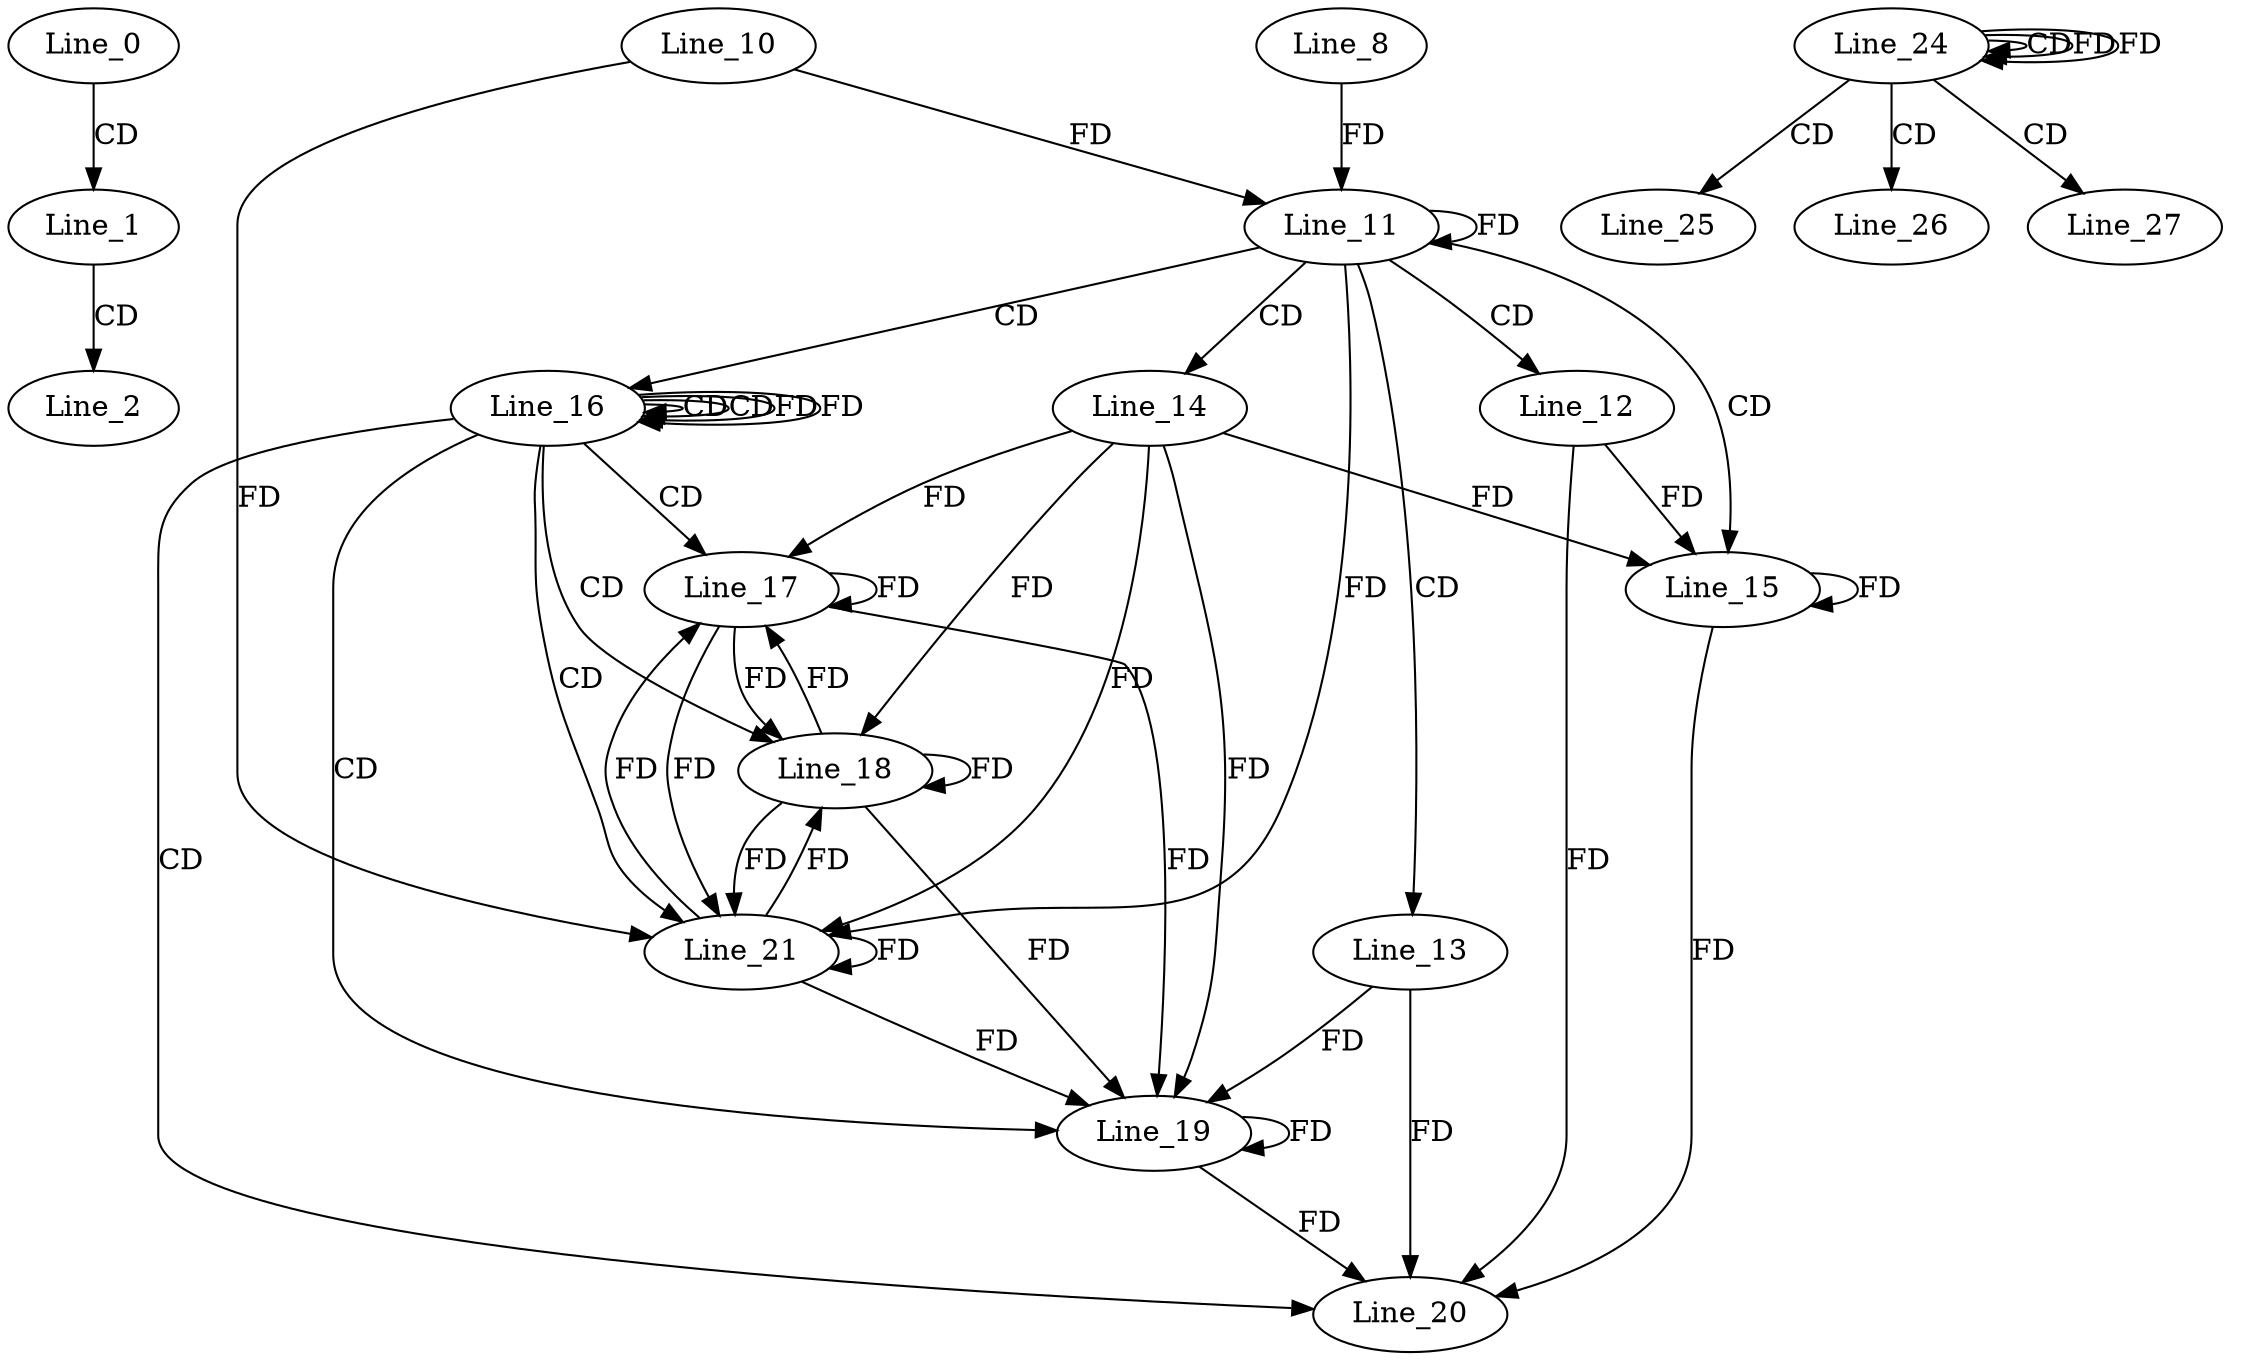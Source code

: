 digraph G {
  Line_0;
  Line_1;
  Line_2;
  Line_11;
  Line_10;
  Line_11;
  Line_8;
  Line_11;
  Line_12;
  Line_13;
  Line_14;
  Line_15;
  Line_15;
  Line_16;
  Line_16;
  Line_16;
  Line_17;
  Line_17;
  Line_18;
  Line_18;
  Line_19;
  Line_19;
  Line_20;
  Line_21;
  Line_24;
  Line_24;
  Line_24;
  Line_25;
  Line_26;
  Line_27;
  Line_0 -> Line_1 [ label="CD" ];
  Line_1 -> Line_2 [ label="CD" ];
  Line_11 -> Line_11 [ label="FD" ];
  Line_10 -> Line_11 [ label="FD" ];
  Line_8 -> Line_11 [ label="FD" ];
  Line_11 -> Line_12 [ label="CD" ];
  Line_11 -> Line_13 [ label="CD" ];
  Line_11 -> Line_14 [ label="CD" ];
  Line_11 -> Line_15 [ label="CD" ];
  Line_12 -> Line_15 [ label="FD" ];
  Line_15 -> Line_15 [ label="FD" ];
  Line_14 -> Line_15 [ label="FD" ];
  Line_11 -> Line_16 [ label="CD" ];
  Line_16 -> Line_16 [ label="CD" ];
  Line_16 -> Line_16 [ label="CD" ];
  Line_16 -> Line_16 [ label="FD" ];
  Line_16 -> Line_17 [ label="CD" ];
  Line_17 -> Line_17 [ label="FD" ];
  Line_14 -> Line_17 [ label="FD" ];
  Line_16 -> Line_18 [ label="CD" ];
  Line_17 -> Line_18 [ label="FD" ];
  Line_18 -> Line_18 [ label="FD" ];
  Line_14 -> Line_18 [ label="FD" ];
  Line_16 -> Line_19 [ label="CD" ];
  Line_19 -> Line_19 [ label="FD" ];
  Line_13 -> Line_19 [ label="FD" ];
  Line_17 -> Line_19 [ label="FD" ];
  Line_18 -> Line_19 [ label="FD" ];
  Line_14 -> Line_19 [ label="FD" ];
  Line_16 -> Line_20 [ label="CD" ];
  Line_12 -> Line_20 [ label="FD" ];
  Line_15 -> Line_20 [ label="FD" ];
  Line_19 -> Line_20 [ label="FD" ];
  Line_13 -> Line_20 [ label="FD" ];
  Line_16 -> Line_21 [ label="CD" ];
  Line_17 -> Line_21 [ label="FD" ];
  Line_18 -> Line_21 [ label="FD" ];
  Line_21 -> Line_21 [ label="FD" ];
  Line_14 -> Line_21 [ label="FD" ];
  Line_11 -> Line_21 [ label="FD" ];
  Line_10 -> Line_21 [ label="FD" ];
  Line_24 -> Line_24 [ label="CD" ];
  Line_24 -> Line_24 [ label="FD" ];
  Line_24 -> Line_25 [ label="CD" ];
  Line_24 -> Line_26 [ label="CD" ];
  Line_24 -> Line_27 [ label="CD" ];
  Line_16 -> Line_16 [ label="FD" ];
  Line_18 -> Line_17 [ label="FD" ];
  Line_21 -> Line_17 [ label="FD" ];
  Line_21 -> Line_18 [ label="FD" ];
  Line_21 -> Line_19 [ label="FD" ];
  Line_24 -> Line_24 [ label="FD" ];
}
